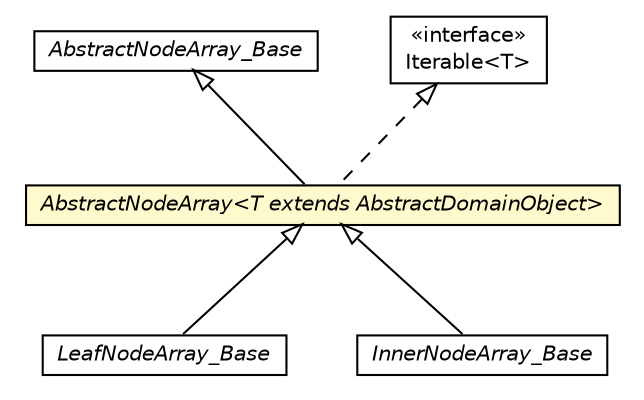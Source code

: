 #!/usr/local/bin/dot
#
# Class diagram 
# Generated by UMLGraph version 5.1 (http://www.umlgraph.org/)
#

digraph G {
	edge [fontname="Helvetica",fontsize=10,labelfontname="Helvetica",labelfontsize=10];
	node [fontname="Helvetica",fontsize=10,shape=plaintext];
	nodesep=0.25;
	ranksep=0.5;
	// pt.ist.fenixframework.core.adt.bplustree.LeafNodeArray_Base
	c28690 [label=<<table title="pt.ist.fenixframework.core.adt.bplustree.LeafNodeArray_Base" border="0" cellborder="1" cellspacing="0" cellpadding="2" port="p" href="./LeafNodeArray_Base.html">
		<tr><td><table border="0" cellspacing="0" cellpadding="1">
<tr><td align="center" balign="center"><font face="Helvetica-Oblique"> LeafNodeArray_Base </font></td></tr>
		</table></td></tr>
		</table>>, fontname="Helvetica", fontcolor="black", fontsize=10.0];
	// pt.ist.fenixframework.core.adt.bplustree.InnerNodeArray_Base
	c28694 [label=<<table title="pt.ist.fenixframework.core.adt.bplustree.InnerNodeArray_Base" border="0" cellborder="1" cellspacing="0" cellpadding="2" port="p" href="./InnerNodeArray_Base.html">
		<tr><td><table border="0" cellspacing="0" cellpadding="1">
<tr><td align="center" balign="center"><font face="Helvetica-Oblique"> InnerNodeArray_Base </font></td></tr>
		</table></td></tr>
		</table>>, fontname="Helvetica", fontcolor="black", fontsize=10.0];
	// pt.ist.fenixframework.core.adt.bplustree.AbstractNodeArray_Base
	c28703 [label=<<table title="pt.ist.fenixframework.core.adt.bplustree.AbstractNodeArray_Base" border="0" cellborder="1" cellspacing="0" cellpadding="2" port="p" href="./AbstractNodeArray_Base.html">
		<tr><td><table border="0" cellspacing="0" cellpadding="1">
<tr><td align="center" balign="center"><font face="Helvetica-Oblique"> AbstractNodeArray_Base </font></td></tr>
		</table></td></tr>
		</table>>, fontname="Helvetica", fontcolor="black", fontsize=10.0];
	// pt.ist.fenixframework.core.adt.bplustree.AbstractNodeArray<T extends pt.ist.fenixframework.core.AbstractDomainObject>
	c28704 [label=<<table title="pt.ist.fenixframework.core.adt.bplustree.AbstractNodeArray" border="0" cellborder="1" cellspacing="0" cellpadding="2" port="p" bgcolor="lemonChiffon" href="./AbstractNodeArray.html">
		<tr><td><table border="0" cellspacing="0" cellpadding="1">
<tr><td align="center" balign="center"><font face="Helvetica-Oblique"> AbstractNodeArray&lt;T extends AbstractDomainObject&gt; </font></td></tr>
		</table></td></tr>
		</table>>, fontname="Helvetica", fontcolor="black", fontsize=10.0];
	//pt.ist.fenixframework.core.adt.bplustree.LeafNodeArray_Base extends pt.ist.fenixframework.core.adt.bplustree.AbstractNodeArray
	c28704:p -> c28690:p [dir=back,arrowtail=empty];
	//pt.ist.fenixframework.core.adt.bplustree.InnerNodeArray_Base extends pt.ist.fenixframework.core.adt.bplustree.AbstractNodeArray
	c28704:p -> c28694:p [dir=back,arrowtail=empty];
	//pt.ist.fenixframework.core.adt.bplustree.AbstractNodeArray<T extends pt.ist.fenixframework.core.AbstractDomainObject> extends pt.ist.fenixframework.core.adt.bplustree.AbstractNodeArray_Base
	c28703:p -> c28704:p [dir=back,arrowtail=empty];
	//pt.ist.fenixframework.core.adt.bplustree.AbstractNodeArray<T extends pt.ist.fenixframework.core.AbstractDomainObject> implements java.lang.Iterable<T>
	c28744:p -> c28704:p [dir=back,arrowtail=empty,style=dashed];
	// java.lang.Iterable<T>
	c28744 [label=<<table title="java.lang.Iterable" border="0" cellborder="1" cellspacing="0" cellpadding="2" port="p" href="http://java.sun.com/j2se/1.4.2/docs/api/java/lang/Iterable.html">
		<tr><td><table border="0" cellspacing="0" cellpadding="1">
<tr><td align="center" balign="center"> &#171;interface&#187; </td></tr>
<tr><td align="center" balign="center"> Iterable&lt;T&gt; </td></tr>
		</table></td></tr>
		</table>>, fontname="Helvetica", fontcolor="black", fontsize=10.0];
}

